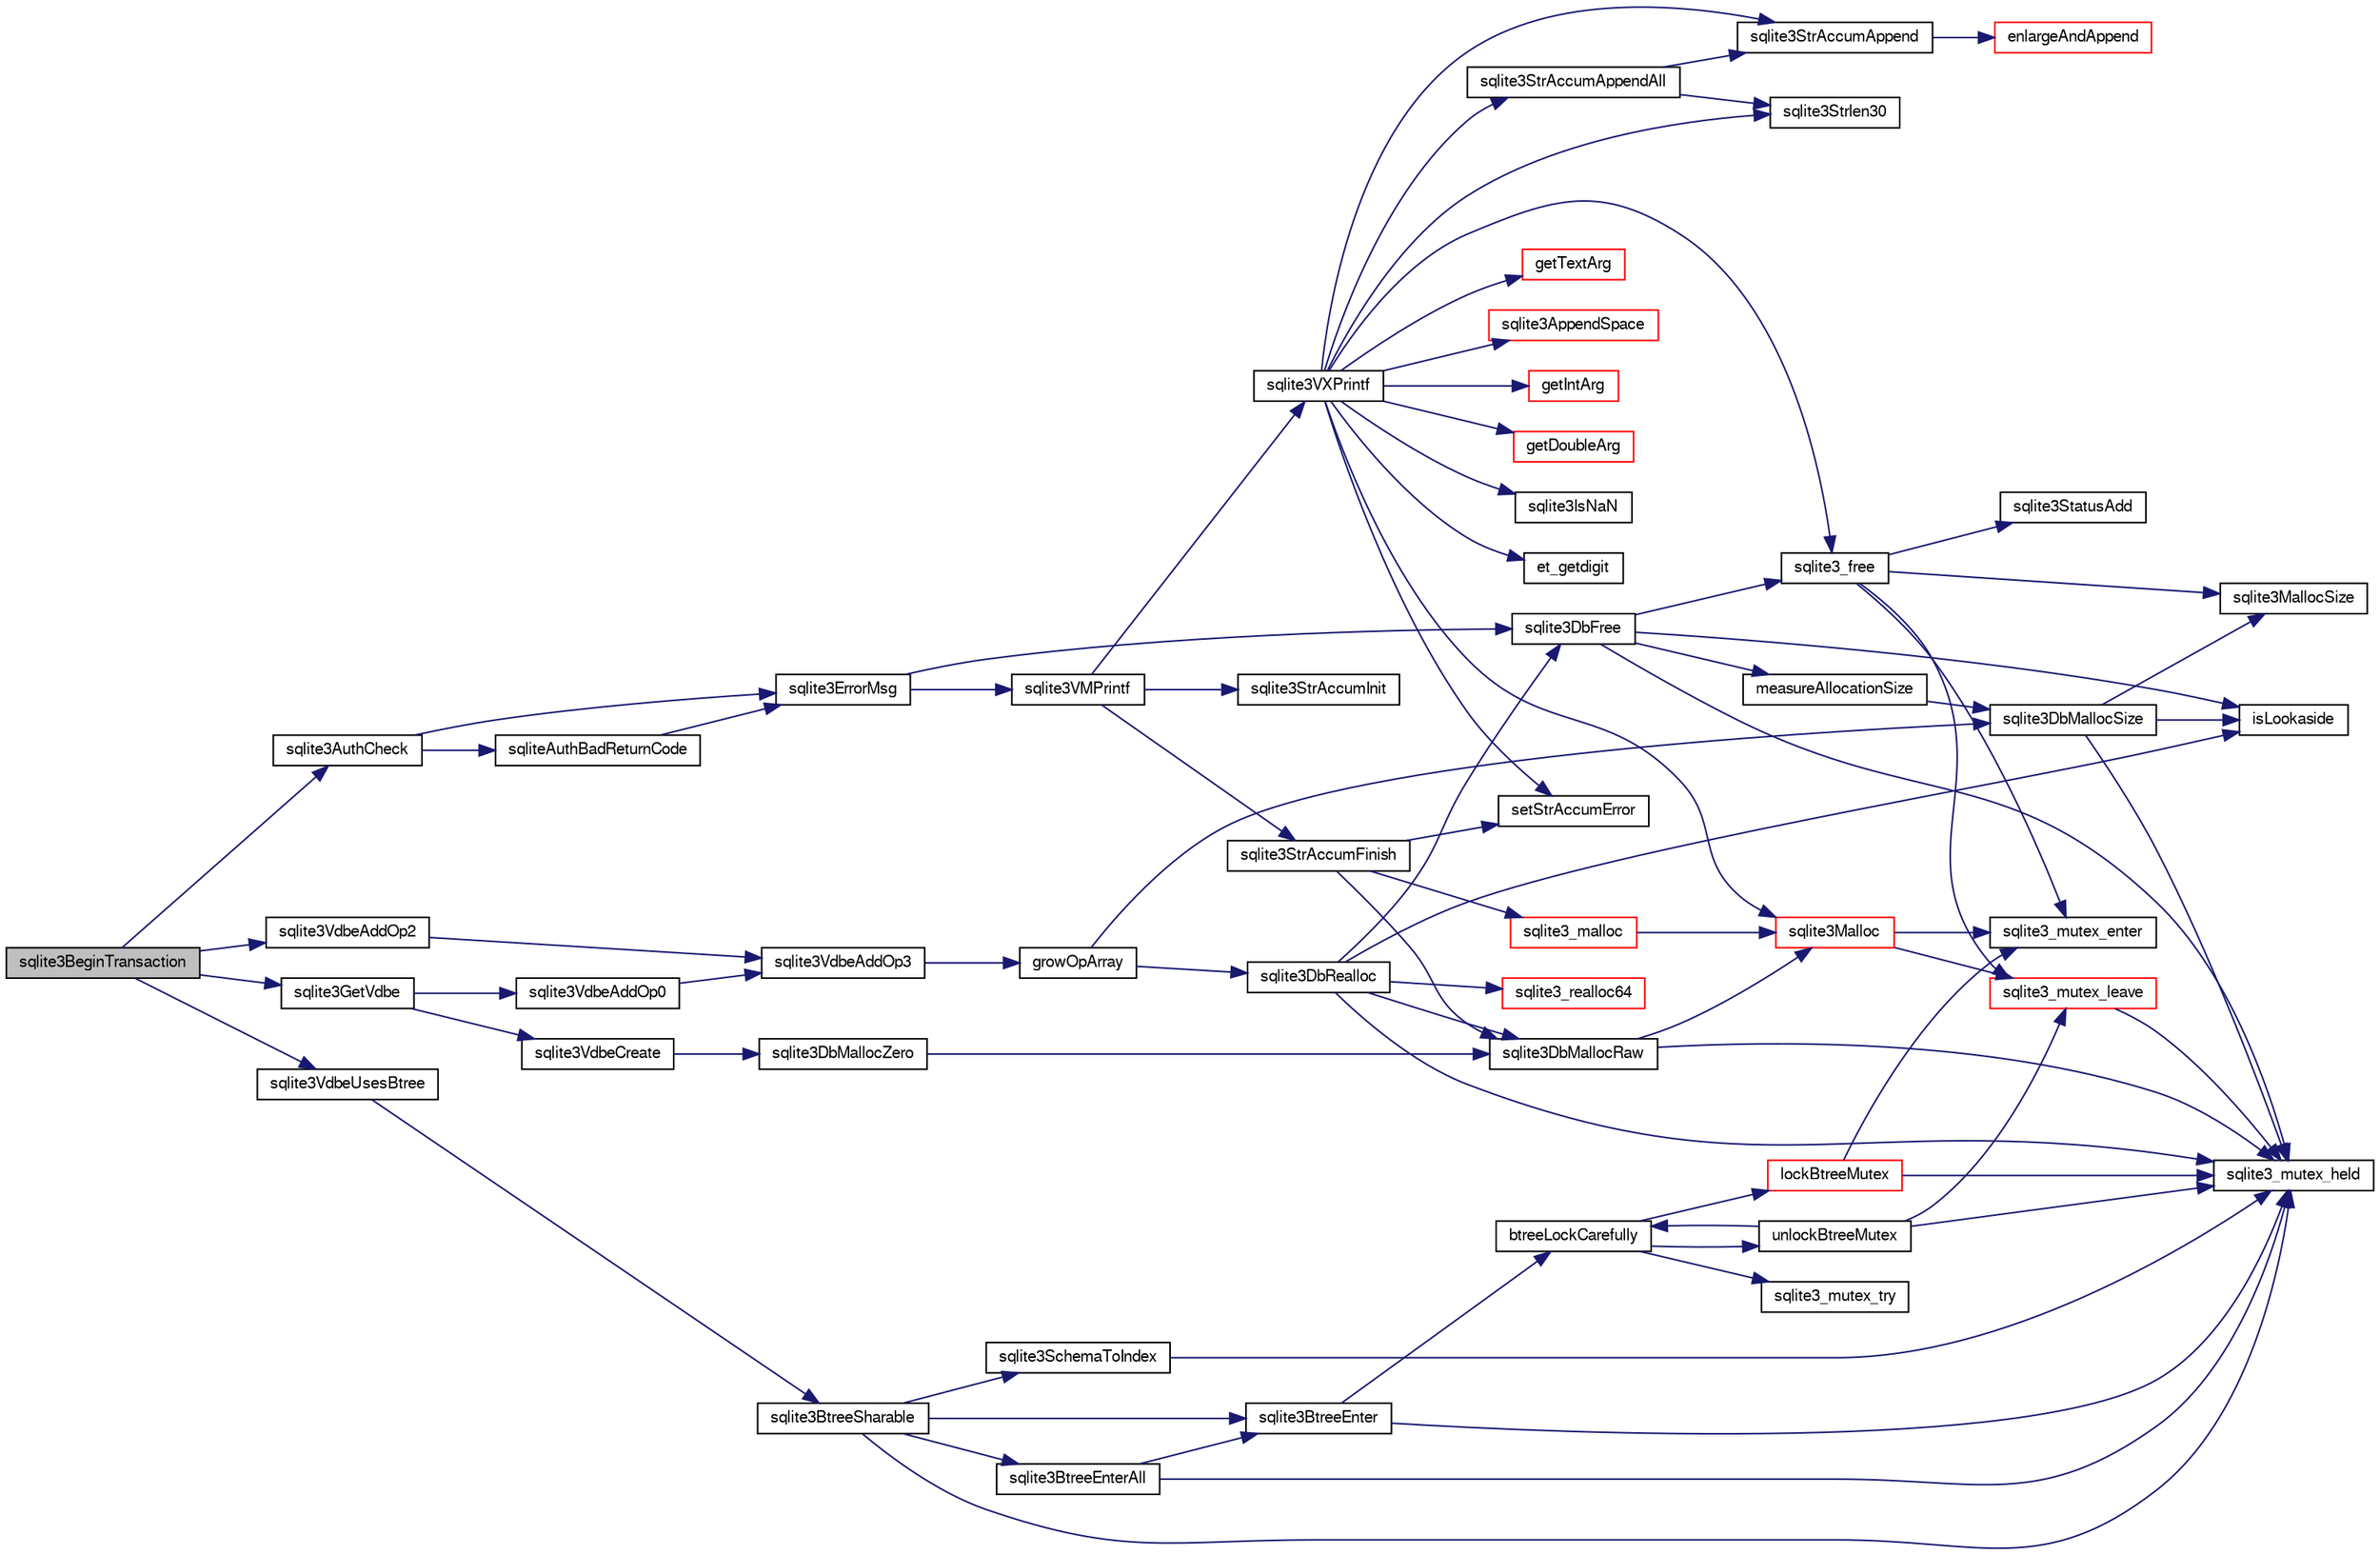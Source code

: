 digraph "sqlite3BeginTransaction"
{
  edge [fontname="FreeSans",fontsize="10",labelfontname="FreeSans",labelfontsize="10"];
  node [fontname="FreeSans",fontsize="10",shape=record];
  rankdir="LR";
  Node429180 [label="sqlite3BeginTransaction",height=0.2,width=0.4,color="black", fillcolor="grey75", style="filled", fontcolor="black"];
  Node429180 -> Node429181 [color="midnightblue",fontsize="10",style="solid",fontname="FreeSans"];
  Node429181 [label="sqlite3AuthCheck",height=0.2,width=0.4,color="black", fillcolor="white", style="filled",URL="$sqlite3_8c.html#a83c75b8b7aa1c35301005be7ff1a8582"];
  Node429181 -> Node429182 [color="midnightblue",fontsize="10",style="solid",fontname="FreeSans"];
  Node429182 [label="sqlite3ErrorMsg",height=0.2,width=0.4,color="black", fillcolor="white", style="filled",URL="$sqlite3_8c.html#aee2798e173651adae0f9c85469f3457d"];
  Node429182 -> Node429183 [color="midnightblue",fontsize="10",style="solid",fontname="FreeSans"];
  Node429183 [label="sqlite3VMPrintf",height=0.2,width=0.4,color="black", fillcolor="white", style="filled",URL="$sqlite3_8c.html#a05535d0982ef06fbc2ee8195ebbae689"];
  Node429183 -> Node429184 [color="midnightblue",fontsize="10",style="solid",fontname="FreeSans"];
  Node429184 [label="sqlite3StrAccumInit",height=0.2,width=0.4,color="black", fillcolor="white", style="filled",URL="$sqlite3_8c.html#aabf95e113b9d54d519cd15a56215f560"];
  Node429183 -> Node429185 [color="midnightblue",fontsize="10",style="solid",fontname="FreeSans"];
  Node429185 [label="sqlite3VXPrintf",height=0.2,width=0.4,color="black", fillcolor="white", style="filled",URL="$sqlite3_8c.html#a63c25806c9bd4a2b76f9a0eb232c6bde"];
  Node429185 -> Node429186 [color="midnightblue",fontsize="10",style="solid",fontname="FreeSans"];
  Node429186 [label="sqlite3StrAccumAppend",height=0.2,width=0.4,color="black", fillcolor="white", style="filled",URL="$sqlite3_8c.html#a56664fa33def33c5a5245b623441d5e0"];
  Node429186 -> Node429187 [color="midnightblue",fontsize="10",style="solid",fontname="FreeSans"];
  Node429187 [label="enlargeAndAppend",height=0.2,width=0.4,color="red", fillcolor="white", style="filled",URL="$sqlite3_8c.html#a25b21e61dc0883d849890eaa8a18088a"];
  Node429185 -> Node429459 [color="midnightblue",fontsize="10",style="solid",fontname="FreeSans"];
  Node429459 [label="getIntArg",height=0.2,width=0.4,color="red", fillcolor="white", style="filled",URL="$sqlite3_8c.html#abff258963dbd9205fb299851a64c67be"];
  Node429185 -> Node429204 [color="midnightblue",fontsize="10",style="solid",fontname="FreeSans"];
  Node429204 [label="sqlite3Malloc",height=0.2,width=0.4,color="red", fillcolor="white", style="filled",URL="$sqlite3_8c.html#a361a2eaa846b1885f123abe46f5d8b2b"];
  Node429204 -> Node429198 [color="midnightblue",fontsize="10",style="solid",fontname="FreeSans"];
  Node429198 [label="sqlite3_mutex_enter",height=0.2,width=0.4,color="black", fillcolor="white", style="filled",URL="$sqlite3_8c.html#a1c12cde690bd89f104de5cbad12a6bf5"];
  Node429204 -> Node429200 [color="midnightblue",fontsize="10",style="solid",fontname="FreeSans"];
  Node429200 [label="sqlite3_mutex_leave",height=0.2,width=0.4,color="red", fillcolor="white", style="filled",URL="$sqlite3_8c.html#a5838d235601dbd3c1fa993555c6bcc93"];
  Node429200 -> Node429192 [color="midnightblue",fontsize="10",style="solid",fontname="FreeSans"];
  Node429192 [label="sqlite3_mutex_held",height=0.2,width=0.4,color="black", fillcolor="white", style="filled",URL="$sqlite3_8c.html#acf77da68932b6bc163c5e68547ecc3e7"];
  Node429185 -> Node429189 [color="midnightblue",fontsize="10",style="solid",fontname="FreeSans"];
  Node429189 [label="setStrAccumError",height=0.2,width=0.4,color="black", fillcolor="white", style="filled",URL="$sqlite3_8c.html#a3dc479a1fc8ba1ab8edfe51f8a0b102c"];
  Node429185 -> Node429460 [color="midnightblue",fontsize="10",style="solid",fontname="FreeSans"];
  Node429460 [label="getDoubleArg",height=0.2,width=0.4,color="red", fillcolor="white", style="filled",URL="$sqlite3_8c.html#a1cf25120072c85bd261983b24c12c3d9"];
  Node429185 -> Node429353 [color="midnightblue",fontsize="10",style="solid",fontname="FreeSans"];
  Node429353 [label="sqlite3IsNaN",height=0.2,width=0.4,color="black", fillcolor="white", style="filled",URL="$sqlite3_8c.html#aed4d78203877c3486765ccbc7feebb50"];
  Node429185 -> Node429271 [color="midnightblue",fontsize="10",style="solid",fontname="FreeSans"];
  Node429271 [label="sqlite3Strlen30",height=0.2,width=0.4,color="black", fillcolor="white", style="filled",URL="$sqlite3_8c.html#a3dcd80ba41f1a308193dee74857b62a7"];
  Node429185 -> Node429461 [color="midnightblue",fontsize="10",style="solid",fontname="FreeSans"];
  Node429461 [label="et_getdigit",height=0.2,width=0.4,color="black", fillcolor="white", style="filled",URL="$sqlite3_8c.html#a40c5a308749ad07cc2397a53e081bff0"];
  Node429185 -> Node429462 [color="midnightblue",fontsize="10",style="solid",fontname="FreeSans"];
  Node429462 [label="getTextArg",height=0.2,width=0.4,color="red", fillcolor="white", style="filled",URL="$sqlite3_8c.html#afbb41850423ef20071cefaab0431e04d"];
  Node429185 -> Node429463 [color="midnightblue",fontsize="10",style="solid",fontname="FreeSans"];
  Node429463 [label="sqlite3StrAccumAppendAll",height=0.2,width=0.4,color="black", fillcolor="white", style="filled",URL="$sqlite3_8c.html#acaf8f3e4f99a3c3a4a77e9c987547289"];
  Node429463 -> Node429186 [color="midnightblue",fontsize="10",style="solid",fontname="FreeSans"];
  Node429463 -> Node429271 [color="midnightblue",fontsize="10",style="solid",fontname="FreeSans"];
  Node429185 -> Node429464 [color="midnightblue",fontsize="10",style="solid",fontname="FreeSans"];
  Node429464 [label="sqlite3AppendSpace",height=0.2,width=0.4,color="red", fillcolor="white", style="filled",URL="$sqlite3_8c.html#aefd38a5afc0020d4a93855c3ee7c63a8"];
  Node429185 -> Node429197 [color="midnightblue",fontsize="10",style="solid",fontname="FreeSans"];
  Node429197 [label="sqlite3_free",height=0.2,width=0.4,color="black", fillcolor="white", style="filled",URL="$sqlite3_8c.html#a6552349e36a8a691af5487999ab09519"];
  Node429197 -> Node429198 [color="midnightblue",fontsize="10",style="solid",fontname="FreeSans"];
  Node429197 -> Node429199 [color="midnightblue",fontsize="10",style="solid",fontname="FreeSans"];
  Node429199 [label="sqlite3StatusAdd",height=0.2,width=0.4,color="black", fillcolor="white", style="filled",URL="$sqlite3_8c.html#afa029f93586aeab4cc85360905dae9cd"];
  Node429197 -> Node429195 [color="midnightblue",fontsize="10",style="solid",fontname="FreeSans"];
  Node429195 [label="sqlite3MallocSize",height=0.2,width=0.4,color="black", fillcolor="white", style="filled",URL="$sqlite3_8c.html#acf5d2a5f35270bafb050bd2def576955"];
  Node429197 -> Node429200 [color="midnightblue",fontsize="10",style="solid",fontname="FreeSans"];
  Node429183 -> Node429235 [color="midnightblue",fontsize="10",style="solid",fontname="FreeSans"];
  Node429235 [label="sqlite3StrAccumFinish",height=0.2,width=0.4,color="black", fillcolor="white", style="filled",URL="$sqlite3_8c.html#adb7f26b10ac1b847db6f000ef4c2e2ba"];
  Node429235 -> Node429203 [color="midnightblue",fontsize="10",style="solid",fontname="FreeSans"];
  Node429203 [label="sqlite3DbMallocRaw",height=0.2,width=0.4,color="black", fillcolor="white", style="filled",URL="$sqlite3_8c.html#abbe8be0cf7175e11ddc3e2218fad924e"];
  Node429203 -> Node429192 [color="midnightblue",fontsize="10",style="solid",fontname="FreeSans"];
  Node429203 -> Node429204 [color="midnightblue",fontsize="10",style="solid",fontname="FreeSans"];
  Node429235 -> Node429236 [color="midnightblue",fontsize="10",style="solid",fontname="FreeSans"];
  Node429236 [label="sqlite3_malloc",height=0.2,width=0.4,color="red", fillcolor="white", style="filled",URL="$sqlite3_8c.html#ac79dba55fc32b6a840cf5a9769bce7cd"];
  Node429236 -> Node429204 [color="midnightblue",fontsize="10",style="solid",fontname="FreeSans"];
  Node429235 -> Node429189 [color="midnightblue",fontsize="10",style="solid",fontname="FreeSans"];
  Node429182 -> Node429191 [color="midnightblue",fontsize="10",style="solid",fontname="FreeSans"];
  Node429191 [label="sqlite3DbFree",height=0.2,width=0.4,color="black", fillcolor="white", style="filled",URL="$sqlite3_8c.html#ac70ab821a6607b4a1b909582dc37a069"];
  Node429191 -> Node429192 [color="midnightblue",fontsize="10",style="solid",fontname="FreeSans"];
  Node429191 -> Node429193 [color="midnightblue",fontsize="10",style="solid",fontname="FreeSans"];
  Node429193 [label="measureAllocationSize",height=0.2,width=0.4,color="black", fillcolor="white", style="filled",URL="$sqlite3_8c.html#a45731e644a22fdb756e2b6337224217a"];
  Node429193 -> Node429194 [color="midnightblue",fontsize="10",style="solid",fontname="FreeSans"];
  Node429194 [label="sqlite3DbMallocSize",height=0.2,width=0.4,color="black", fillcolor="white", style="filled",URL="$sqlite3_8c.html#aa397e5a8a03495203a0767abf0a71f86"];
  Node429194 -> Node429195 [color="midnightblue",fontsize="10",style="solid",fontname="FreeSans"];
  Node429194 -> Node429192 [color="midnightblue",fontsize="10",style="solid",fontname="FreeSans"];
  Node429194 -> Node429196 [color="midnightblue",fontsize="10",style="solid",fontname="FreeSans"];
  Node429196 [label="isLookaside",height=0.2,width=0.4,color="black", fillcolor="white", style="filled",URL="$sqlite3_8c.html#a770fa05ff9717b75e16f4d968a77b897"];
  Node429191 -> Node429196 [color="midnightblue",fontsize="10",style="solid",fontname="FreeSans"];
  Node429191 -> Node429197 [color="midnightblue",fontsize="10",style="solid",fontname="FreeSans"];
  Node429181 -> Node429465 [color="midnightblue",fontsize="10",style="solid",fontname="FreeSans"];
  Node429465 [label="sqliteAuthBadReturnCode",height=0.2,width=0.4,color="black", fillcolor="white", style="filled",URL="$sqlite3_8c.html#ad8fdda3ef346903a89e24dd825642bc1"];
  Node429465 -> Node429182 [color="midnightblue",fontsize="10",style="solid",fontname="FreeSans"];
  Node429180 -> Node429466 [color="midnightblue",fontsize="10",style="solid",fontname="FreeSans"];
  Node429466 [label="sqlite3GetVdbe",height=0.2,width=0.4,color="black", fillcolor="white", style="filled",URL="$sqlite3_8c.html#a76b721dcd00b0587308547594cb6c1f4"];
  Node429466 -> Node429467 [color="midnightblue",fontsize="10",style="solid",fontname="FreeSans"];
  Node429467 [label="sqlite3VdbeCreate",height=0.2,width=0.4,color="black", fillcolor="white", style="filled",URL="$sqlite3_8c.html#a7778fbbc1a7b677f680ce0afc44a88e2"];
  Node429467 -> Node429397 [color="midnightblue",fontsize="10",style="solid",fontname="FreeSans"];
  Node429397 [label="sqlite3DbMallocZero",height=0.2,width=0.4,color="black", fillcolor="white", style="filled",URL="$sqlite3_8c.html#a49cfebac9d6067a03442c92af73f33e4"];
  Node429397 -> Node429203 [color="midnightblue",fontsize="10",style="solid",fontname="FreeSans"];
  Node429466 -> Node429468 [color="midnightblue",fontsize="10",style="solid",fontname="FreeSans"];
  Node429468 [label="sqlite3VdbeAddOp0",height=0.2,width=0.4,color="black", fillcolor="white", style="filled",URL="$sqlite3_8c.html#a0aefd237fc1d629f3a3d3d454ced408a"];
  Node429468 -> Node429469 [color="midnightblue",fontsize="10",style="solid",fontname="FreeSans"];
  Node429469 [label="sqlite3VdbeAddOp3",height=0.2,width=0.4,color="black", fillcolor="white", style="filled",URL="$sqlite3_8c.html#a29b4560b019211a73e1478cec7468345"];
  Node429469 -> Node429470 [color="midnightblue",fontsize="10",style="solid",fontname="FreeSans"];
  Node429470 [label="growOpArray",height=0.2,width=0.4,color="black", fillcolor="white", style="filled",URL="$sqlite3_8c.html#adb00b9ead01ffe0d757d5a6d0853ada5"];
  Node429470 -> Node429202 [color="midnightblue",fontsize="10",style="solid",fontname="FreeSans"];
  Node429202 [label="sqlite3DbRealloc",height=0.2,width=0.4,color="black", fillcolor="white", style="filled",URL="$sqlite3_8c.html#ae028f4902a9d29bcaf310ff289ee87dc"];
  Node429202 -> Node429192 [color="midnightblue",fontsize="10",style="solid",fontname="FreeSans"];
  Node429202 -> Node429203 [color="midnightblue",fontsize="10",style="solid",fontname="FreeSans"];
  Node429202 -> Node429196 [color="midnightblue",fontsize="10",style="solid",fontname="FreeSans"];
  Node429202 -> Node429191 [color="midnightblue",fontsize="10",style="solid",fontname="FreeSans"];
  Node429202 -> Node429209 [color="midnightblue",fontsize="10",style="solid",fontname="FreeSans"];
  Node429209 [label="sqlite3_realloc64",height=0.2,width=0.4,color="red", fillcolor="white", style="filled",URL="$sqlite3_8c.html#a3765a714077ee547e811034236dc9ecd"];
  Node429470 -> Node429194 [color="midnightblue",fontsize="10",style="solid",fontname="FreeSans"];
  Node429180 -> Node429471 [color="midnightblue",fontsize="10",style="solid",fontname="FreeSans"];
  Node429471 [label="sqlite3VdbeAddOp2",height=0.2,width=0.4,color="black", fillcolor="white", style="filled",URL="$sqlite3_8c.html#ae87204d7b069da19e4db0404c6deaae5"];
  Node429471 -> Node429469 [color="midnightblue",fontsize="10",style="solid",fontname="FreeSans"];
  Node429180 -> Node429472 [color="midnightblue",fontsize="10",style="solid",fontname="FreeSans"];
  Node429472 [label="sqlite3VdbeUsesBtree",height=0.2,width=0.4,color="black", fillcolor="white", style="filled",URL="$sqlite3_8c.html#a95cb3cf0008fee0974865f32442950af"];
  Node429472 -> Node429473 [color="midnightblue",fontsize="10",style="solid",fontname="FreeSans"];
  Node429473 [label="sqlite3BtreeSharable",height=0.2,width=0.4,color="black", fillcolor="white", style="filled",URL="$sqlite3_8c.html#a5b815bbd21dfdfd027b08cf35afa94f6"];
  Node429473 -> Node429192 [color="midnightblue",fontsize="10",style="solid",fontname="FreeSans"];
  Node429473 -> Node429474 [color="midnightblue",fontsize="10",style="solid",fontname="FreeSans"];
  Node429474 [label="sqlite3SchemaToIndex",height=0.2,width=0.4,color="black", fillcolor="white", style="filled",URL="$sqlite3_8c.html#ad9ef77a42022f1f8c8ab71b5761f5134"];
  Node429474 -> Node429192 [color="midnightblue",fontsize="10",style="solid",fontname="FreeSans"];
  Node429473 -> Node429475 [color="midnightblue",fontsize="10",style="solid",fontname="FreeSans"];
  Node429475 [label="sqlite3BtreeEnter",height=0.2,width=0.4,color="black", fillcolor="white", style="filled",URL="$sqlite3_8c.html#afa05d700ca373993fe6b0525b867feff"];
  Node429475 -> Node429192 [color="midnightblue",fontsize="10",style="solid",fontname="FreeSans"];
  Node429475 -> Node429476 [color="midnightblue",fontsize="10",style="solid",fontname="FreeSans"];
  Node429476 [label="btreeLockCarefully",height=0.2,width=0.4,color="black", fillcolor="white", style="filled",URL="$sqlite3_8c.html#a796746b1c1e4d6926960636bd74c79d7"];
  Node429476 -> Node429477 [color="midnightblue",fontsize="10",style="solid",fontname="FreeSans"];
  Node429477 [label="sqlite3_mutex_try",height=0.2,width=0.4,color="black", fillcolor="white", style="filled",URL="$sqlite3_8c.html#a196f84b09bdfda96ae5ae23189be1ec8"];
  Node429476 -> Node429478 [color="midnightblue",fontsize="10",style="solid",fontname="FreeSans"];
  Node429478 [label="unlockBtreeMutex",height=0.2,width=0.4,color="black", fillcolor="white", style="filled",URL="$sqlite3_8c.html#a29bc7d1c753dfa2af9fb296b7dc19a4a"];
  Node429478 -> Node429192 [color="midnightblue",fontsize="10",style="solid",fontname="FreeSans"];
  Node429478 -> Node429200 [color="midnightblue",fontsize="10",style="solid",fontname="FreeSans"];
  Node429478 -> Node429476 [color="midnightblue",fontsize="10",style="solid",fontname="FreeSans"];
  Node429476 -> Node429479 [color="midnightblue",fontsize="10",style="solid",fontname="FreeSans"];
  Node429479 [label="lockBtreeMutex",height=0.2,width=0.4,color="red", fillcolor="white", style="filled",URL="$sqlite3_8c.html#ab1714bc62ac8a451c7b17bc53053ca53"];
  Node429479 -> Node429192 [color="midnightblue",fontsize="10",style="solid",fontname="FreeSans"];
  Node429479 -> Node429198 [color="midnightblue",fontsize="10",style="solid",fontname="FreeSans"];
  Node429473 -> Node429480 [color="midnightblue",fontsize="10",style="solid",fontname="FreeSans"];
  Node429480 [label="sqlite3BtreeEnterAll",height=0.2,width=0.4,color="black", fillcolor="white", style="filled",URL="$sqlite3_8c.html#a7e8c5e623a61d322d3622c3e6202d735"];
  Node429480 -> Node429192 [color="midnightblue",fontsize="10",style="solid",fontname="FreeSans"];
  Node429480 -> Node429475 [color="midnightblue",fontsize="10",style="solid",fontname="FreeSans"];
}
